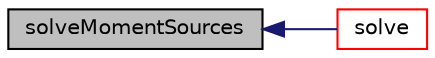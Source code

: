 digraph "solveMomentSources"
{
  bgcolor="transparent";
  edge [fontname="Helvetica",fontsize="10",labelfontname="Helvetica",labelfontsize="10"];
  node [fontname="Helvetica",fontsize="10",shape=record];
  rankdir="LR";
  Node15 [label="solveMomentSources",height=0.2,width=0.4,color="black", fillcolor="grey75", style="filled", fontcolor="black"];
  Node15 -> Node16 [dir="back",color="midnightblue",fontsize="10",style="solid",fontname="Helvetica"];
  Node16 [label="solve",height=0.2,width=0.4,color="red",URL="$a02060.html#af7d39f0eac0af0ed5785935ac72a1e7d",tooltip="Edit. "];
}
